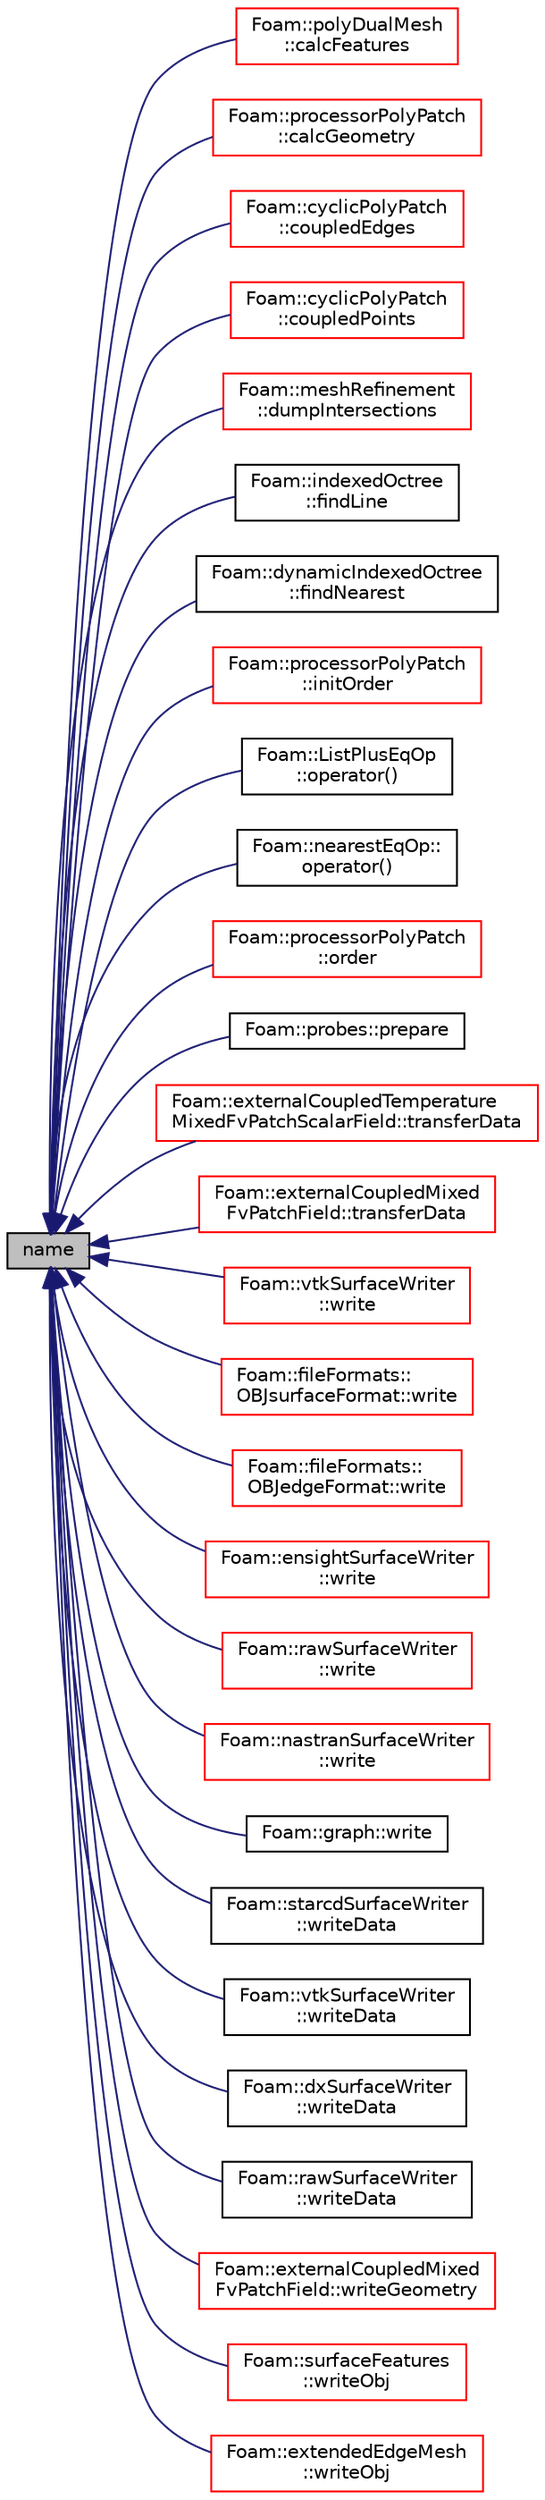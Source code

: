 digraph "name"
{
  bgcolor="transparent";
  edge [fontname="Helvetica",fontsize="10",labelfontname="Helvetica",labelfontsize="10"];
  node [fontname="Helvetica",fontsize="10",shape=record];
  rankdir="LR";
  Node1 [label="name",height=0.2,width=0.4,color="black", fillcolor="grey75", style="filled", fontcolor="black"];
  Node1 -> Node2 [dir="back",color="midnightblue",fontsize="10",style="solid",fontname="Helvetica"];
  Node2 [label="Foam::polyDualMesh\l::calcFeatures",height=0.2,width=0.4,color="red",URL="$a01957.html#a9462253b504fad04ae7194f1f17469c8",tooltip="Helper function to create feature edges and points based on. "];
  Node1 -> Node3 [dir="back",color="midnightblue",fontsize="10",style="solid",fontname="Helvetica"];
  Node3 [label="Foam::processorPolyPatch\l::calcGeometry",height=0.2,width=0.4,color="red",URL="$a02047.html#a58bb4c0382e9ee570811fb3f005a0a97",tooltip="Calculate the patch geometry. "];
  Node1 -> Node4 [dir="back",color="midnightblue",fontsize="10",style="solid",fontname="Helvetica"];
  Node4 [label="Foam::cyclicPolyPatch\l::coupledEdges",height=0.2,width=0.4,color="red",URL="$a00491.html#aeb3422aeee49268307deb477d32dc2d3",tooltip="Return connected edges (from patch local to neighbour patch local). "];
  Node1 -> Node5 [dir="back",color="midnightblue",fontsize="10",style="solid",fontname="Helvetica"];
  Node5 [label="Foam::cyclicPolyPatch\l::coupledPoints",height=0.2,width=0.4,color="red",URL="$a00491.html#a022d7b47b3f88e0a33b8f8022bb22473",tooltip="Return connected points (from patch local to neighbour patch local) "];
  Node1 -> Node6 [dir="back",color="midnightblue",fontsize="10",style="solid",fontname="Helvetica"];
  Node6 [label="Foam::meshRefinement\l::dumpIntersections",height=0.2,width=0.4,color="red",URL="$a01510.html#ab2d69c1618ec1b44a6aaa48e20b7ed16",tooltip="Debug: Write intersection information to OBJ format. "];
  Node1 -> Node7 [dir="back",color="midnightblue",fontsize="10",style="solid",fontname="Helvetica"];
  Node7 [label="Foam::indexedOctree\l::findLine",height=0.2,width=0.4,color="black",URL="$a01075.html#a5ea4de17765469b3b644491ff9134808"];
  Node1 -> Node8 [dir="back",color="midnightblue",fontsize="10",style="solid",fontname="Helvetica"];
  Node8 [label="Foam::dynamicIndexedOctree\l::findNearest",height=0.2,width=0.4,color="black",URL="$a00611.html#a2db1ff77908c7819fb3e192caa364040",tooltip="Low level: calculate nearest starting from subnode. "];
  Node1 -> Node9 [dir="back",color="midnightblue",fontsize="10",style="solid",fontname="Helvetica"];
  Node9 [label="Foam::processorPolyPatch\l::initOrder",height=0.2,width=0.4,color="red",URL="$a02047.html#aa56a1502e7574a1aa6661f68491bcb3c",tooltip="Initialize ordering for primitivePatch. Does not. "];
  Node1 -> Node10 [dir="back",color="midnightblue",fontsize="10",style="solid",fontname="Helvetica"];
  Node10 [label="Foam::ListPlusEqOp\l::operator()",height=0.2,width=0.4,color="black",URL="$a01402.html#a93d7f04ce659bbb85c65f1b1adbd512b"];
  Node1 -> Node11 [dir="back",color="midnightblue",fontsize="10",style="solid",fontname="Helvetica"];
  Node11 [label="Foam::nearestEqOp::\loperator()",height=0.2,width=0.4,color="black",URL="$a01616.html#aca31c134b06f127a240af78f11932306"];
  Node1 -> Node12 [dir="back",color="midnightblue",fontsize="10",style="solid",fontname="Helvetica"];
  Node12 [label="Foam::processorPolyPatch\l::order",height=0.2,width=0.4,color="red",URL="$a02047.html#a557fadfc4a0e74703deefb12da057df5",tooltip="Return new ordering for primitivePatch. "];
  Node1 -> Node13 [dir="back",color="midnightblue",fontsize="10",style="solid",fontname="Helvetica"];
  Node13 [label="Foam::probes::prepare",height=0.2,width=0.4,color="black",URL="$a02027.html#a5e55cd815681cedddeb894b90ef68173",tooltip="Classify field type and Open/close file streams,. "];
  Node1 -> Node14 [dir="back",color="midnightblue",fontsize="10",style="solid",fontname="Helvetica"];
  Node14 [label="Foam::externalCoupledTemperature\lMixedFvPatchScalarField::transferData",height=0.2,width=0.4,color="red",URL="$a00718.html#a0b1b3cb36932ce3499b0f68b6172d183",tooltip="Transfer data for external source. "];
  Node1 -> Node15 [dir="back",color="midnightblue",fontsize="10",style="solid",fontname="Helvetica"];
  Node15 [label="Foam::externalCoupledMixed\lFvPatchField::transferData",height=0.2,width=0.4,color="red",URL="$a00717.html#a0b1b3cb36932ce3499b0f68b6172d183",tooltip="Transfer data for external source. "];
  Node1 -> Node16 [dir="back",color="midnightblue",fontsize="10",style="solid",fontname="Helvetica"];
  Node16 [label="Foam::vtkSurfaceWriter\l::write",height=0.2,width=0.4,color="red",URL="$a02936.html#ad5913f94e1297015c7ff49f70e093fe4",tooltip="Write single surface geometry to file. "];
  Node1 -> Node17 [dir="back",color="midnightblue",fontsize="10",style="solid",fontname="Helvetica"];
  Node17 [label="Foam::fileFormats::\lOBJsurfaceFormat::write",height=0.2,width=0.4,color="red",URL="$a01738.html#a2a1e1394d9dd8932b738248c123a267f",tooltip="Write surface mesh components by proxy. "];
  Node1 -> Node18 [dir="back",color="midnightblue",fontsize="10",style="solid",fontname="Helvetica"];
  Node18 [label="Foam::fileFormats::\lOBJedgeFormat::write",height=0.2,width=0.4,color="red",URL="$a01736.html#ac93279b51e2eb12dc1a54daf46bbca98",tooltip="Write surface mesh components by proxy. "];
  Node1 -> Node19 [dir="back",color="midnightblue",fontsize="10",style="solid",fontname="Helvetica"];
  Node19 [label="Foam::ensightSurfaceWriter\l::write",height=0.2,width=0.4,color="red",URL="$a00670.html#ad5913f94e1297015c7ff49f70e093fe4",tooltip="Write single surface geometry to file. "];
  Node1 -> Node20 [dir="back",color="midnightblue",fontsize="10",style="solid",fontname="Helvetica"];
  Node20 [label="Foam::rawSurfaceWriter\l::write",height=0.2,width=0.4,color="red",URL="$a02133.html#ad5913f94e1297015c7ff49f70e093fe4",tooltip="Write single surface geometry to file. "];
  Node1 -> Node21 [dir="back",color="midnightblue",fontsize="10",style="solid",fontname="Helvetica"];
  Node21 [label="Foam::nastranSurfaceWriter\l::write",height=0.2,width=0.4,color="red",URL="$a01613.html#ad5913f94e1297015c7ff49f70e093fe4",tooltip="Write single surface geometry to file. "];
  Node1 -> Node22 [dir="back",color="midnightblue",fontsize="10",style="solid",fontname="Helvetica"];
  Node22 [label="Foam::graph::write",height=0.2,width=0.4,color="black",URL="$a00962.html#a8ccfafff6578b72c9c4c2232a7a23655",tooltip="Write graph to file in given path-name and format. "];
  Node1 -> Node23 [dir="back",color="midnightblue",fontsize="10",style="solid",fontname="Helvetica"];
  Node23 [label="Foam::starcdSurfaceWriter\l::writeData",height=0.2,width=0.4,color="black",URL="$a02525.html#a0007e552ff043b0564c5f14d8c90eefb"];
  Node1 -> Node24 [dir="back",color="midnightblue",fontsize="10",style="solid",fontname="Helvetica"];
  Node24 [label="Foam::vtkSurfaceWriter\l::writeData",height=0.2,width=0.4,color="black",URL="$a02936.html#af3b96bf02d1b0925c325805a3b29ccfa"];
  Node1 -> Node25 [dir="back",color="midnightblue",fontsize="10",style="solid",fontname="Helvetica"];
  Node25 [label="Foam::dxSurfaceWriter\l::writeData",height=0.2,width=0.4,color="black",URL="$a00604.html#af3b96bf02d1b0925c325805a3b29ccfa"];
  Node1 -> Node26 [dir="back",color="midnightblue",fontsize="10",style="solid",fontname="Helvetica"];
  Node26 [label="Foam::rawSurfaceWriter\l::writeData",height=0.2,width=0.4,color="black",URL="$a02133.html#acef06a6163ef83f0774840463846c602"];
  Node1 -> Node27 [dir="back",color="midnightblue",fontsize="10",style="solid",fontname="Helvetica"];
  Node27 [label="Foam::externalCoupledMixed\lFvPatchField::writeGeometry",height=0.2,width=0.4,color="red",URL="$a00717.html#a695228976c1014ca0293e3e036e5f8ca",tooltip="Write the geometry to the comms dir. "];
  Node1 -> Node28 [dir="back",color="midnightblue",fontsize="10",style="solid",fontname="Helvetica"];
  Node28 [label="Foam::surfaceFeatures\l::writeObj",height=0.2,width=0.4,color="red",URL="$a02567.html#af78e21d23a56aa4355af14059f2b2770",tooltip="Write to separate OBJ files (region, external, internal edges,. "];
  Node1 -> Node29 [dir="back",color="midnightblue",fontsize="10",style="solid",fontname="Helvetica"];
  Node29 [label="Foam::extendedEdgeMesh\l::writeObj",height=0.2,width=0.4,color="red",URL="$a00711.html#af78e21d23a56aa4355af14059f2b2770",tooltip="Write all components of the extendedEdgeMesh as obj files. "];
}
